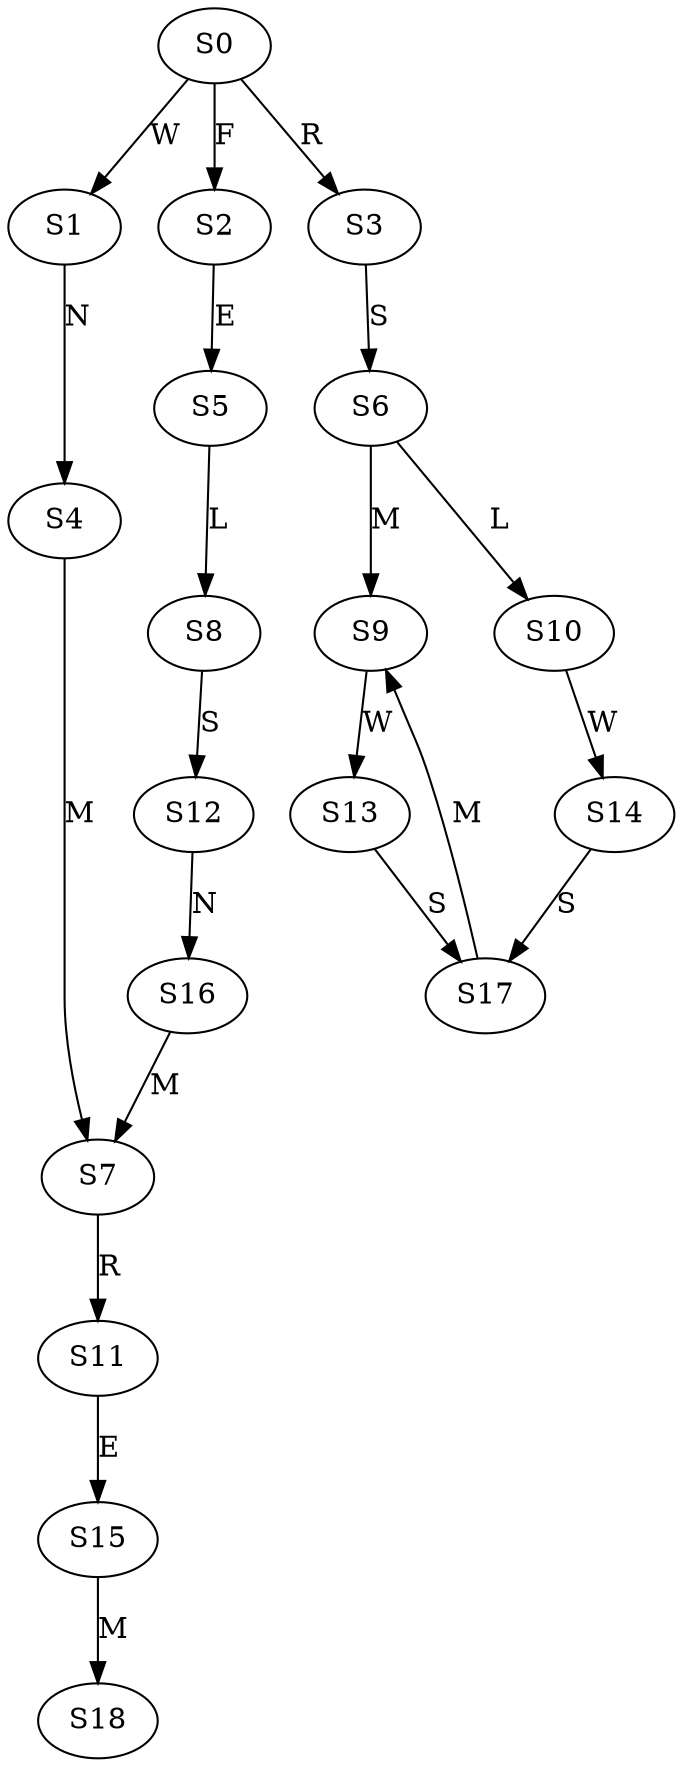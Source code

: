 strict digraph  {
	S0 -> S1 [ label = W ];
	S0 -> S2 [ label = F ];
	S0 -> S3 [ label = R ];
	S1 -> S4 [ label = N ];
	S2 -> S5 [ label = E ];
	S3 -> S6 [ label = S ];
	S4 -> S7 [ label = M ];
	S5 -> S8 [ label = L ];
	S6 -> S9 [ label = M ];
	S6 -> S10 [ label = L ];
	S7 -> S11 [ label = R ];
	S8 -> S12 [ label = S ];
	S9 -> S13 [ label = W ];
	S10 -> S14 [ label = W ];
	S11 -> S15 [ label = E ];
	S12 -> S16 [ label = N ];
	S13 -> S17 [ label = S ];
	S14 -> S17 [ label = S ];
	S15 -> S18 [ label = M ];
	S16 -> S7 [ label = M ];
	S17 -> S9 [ label = M ];
}
